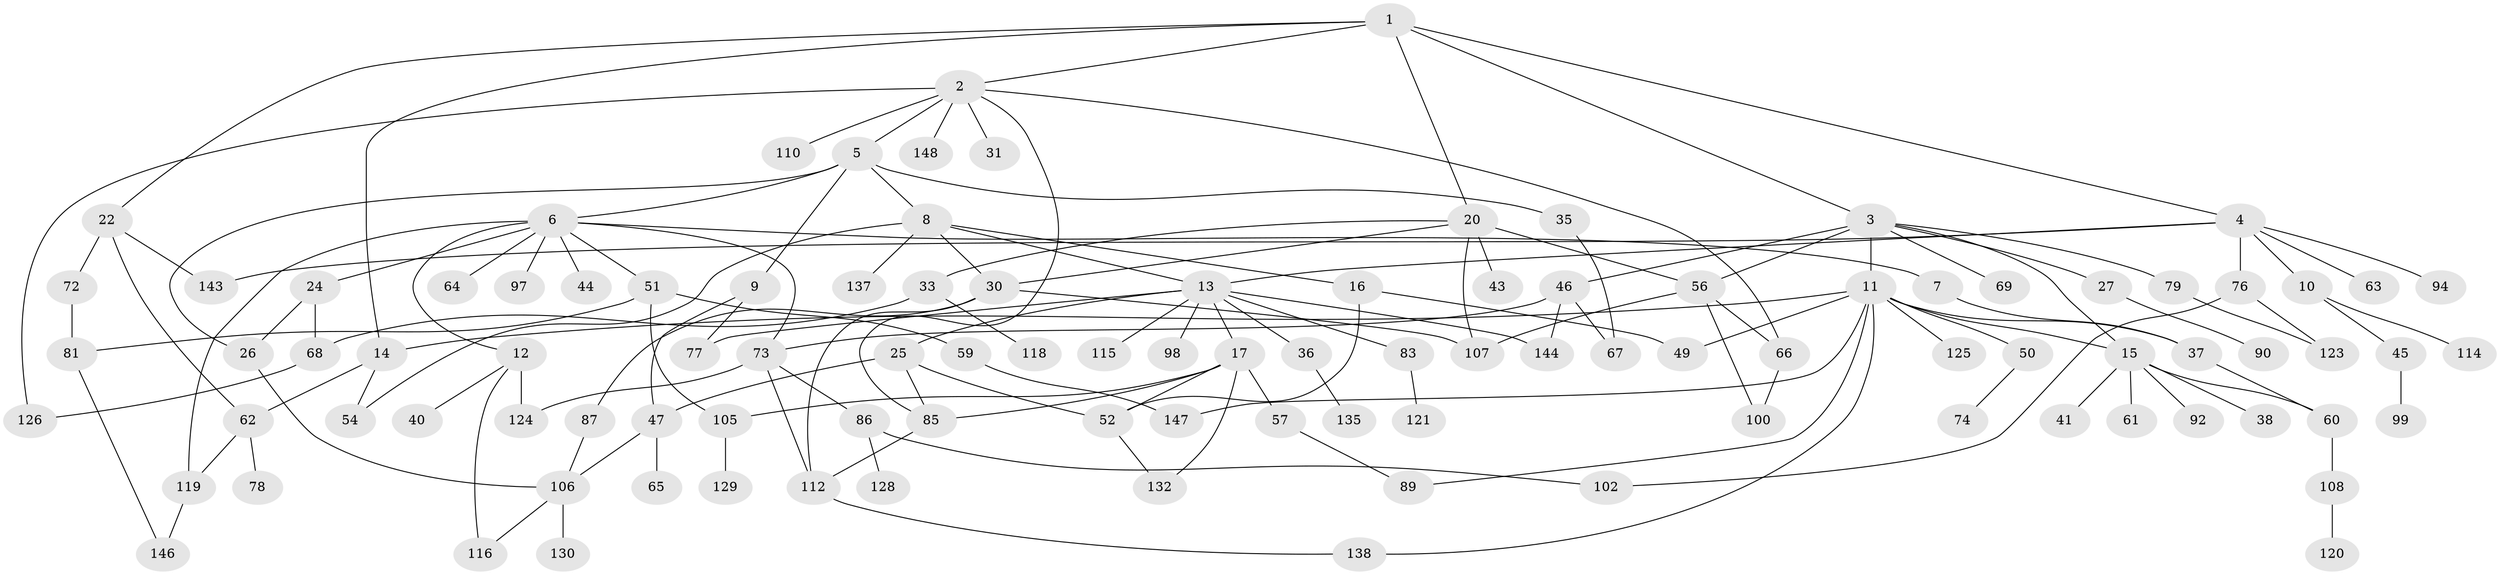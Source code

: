 // Generated by graph-tools (version 1.1) at 2025/23/03/03/25 07:23:34]
// undirected, 105 vertices, 147 edges
graph export_dot {
graph [start="1"]
  node [color=gray90,style=filled];
  1 [super="+21"];
  2 [super="+34"];
  3 [super="+55"];
  4 [super="+18"];
  5 [super="+95"];
  6 [super="+19"];
  7;
  8 [super="+70"];
  9 [super="+53"];
  10 [super="+48"];
  11 [super="+29"];
  12;
  13 [super="+28"];
  14 [super="+58"];
  15 [super="+23"];
  16 [super="+111"];
  17 [super="+103"];
  20 [super="+32"];
  22 [super="+71"];
  24;
  25 [super="+39"];
  26;
  27;
  30 [super="+117"];
  31 [super="+80"];
  33 [super="+84"];
  35;
  36 [super="+93"];
  37 [super="+42"];
  38;
  40;
  41;
  43;
  44;
  45;
  46 [super="+82"];
  47 [super="+131"];
  49;
  50;
  51 [super="+113"];
  52 [super="+88"];
  54;
  56 [super="+75"];
  57;
  59 [super="+96"];
  60 [super="+104"];
  61;
  62;
  63;
  64;
  65;
  66;
  67;
  68 [super="+142"];
  69;
  72 [super="+133"];
  73;
  74;
  76 [super="+91"];
  77;
  78;
  79;
  81;
  83;
  85;
  86;
  87;
  89 [super="+141"];
  90 [super="+101"];
  92 [super="+109"];
  94;
  97 [super="+145"];
  98;
  99 [super="+134"];
  100 [super="+140"];
  102;
  105;
  106 [super="+122"];
  107;
  108;
  110;
  112 [super="+136"];
  114;
  115;
  116 [super="+127"];
  118;
  119 [super="+139"];
  120;
  121;
  123;
  124;
  125;
  126;
  128;
  129;
  130;
  132;
  135;
  137;
  138;
  143;
  144;
  146;
  147;
  148;
  1 -- 2;
  1 -- 3;
  1 -- 4;
  1 -- 20;
  1 -- 22;
  1 -- 14;
  2 -- 5;
  2 -- 31;
  2 -- 85;
  2 -- 148;
  2 -- 110;
  2 -- 66;
  2 -- 126;
  3 -- 11;
  3 -- 15;
  3 -- 27;
  3 -- 46;
  3 -- 69;
  3 -- 56 [weight=2];
  3 -- 79;
  4 -- 10;
  4 -- 13;
  4 -- 63;
  4 -- 143;
  4 -- 94;
  4 -- 76;
  5 -- 6;
  5 -- 8;
  5 -- 9;
  5 -- 35;
  5 -- 26;
  6 -- 7;
  6 -- 12;
  6 -- 44;
  6 -- 51;
  6 -- 64;
  6 -- 97;
  6 -- 119;
  6 -- 24;
  6 -- 73;
  7 -- 37;
  8 -- 16;
  8 -- 30;
  8 -- 54;
  8 -- 137;
  8 -- 13;
  9 -- 77;
  9 -- 47;
  10 -- 45;
  10 -- 114;
  11 -- 14;
  11 -- 49;
  11 -- 50;
  11 -- 147;
  11 -- 138;
  11 -- 89;
  11 -- 125;
  11 -- 37;
  11 -- 15;
  12 -- 40;
  12 -- 116;
  12 -- 124;
  13 -- 17;
  13 -- 25;
  13 -- 98;
  13 -- 36;
  13 -- 77;
  13 -- 144;
  13 -- 115;
  13 -- 83;
  14 -- 62;
  14 -- 54;
  15 -- 41;
  15 -- 92;
  15 -- 38;
  15 -- 60;
  15 -- 61;
  16 -- 49;
  16 -- 52;
  17 -- 57;
  17 -- 85;
  17 -- 132;
  17 -- 105;
  17 -- 52;
  20 -- 33;
  20 -- 107;
  20 -- 43;
  20 -- 30;
  20 -- 56;
  22 -- 143;
  22 -- 62;
  22 -- 72;
  24 -- 26;
  24 -- 68;
  25 -- 47;
  25 -- 52;
  25 -- 85;
  26 -- 106;
  27 -- 90;
  30 -- 87;
  30 -- 112;
  30 -- 107;
  33 -- 68;
  33 -- 118;
  35 -- 67;
  36 -- 135;
  37 -- 60;
  45 -- 99;
  46 -- 73;
  46 -- 144;
  46 -- 67;
  47 -- 65;
  47 -- 106;
  50 -- 74;
  51 -- 59;
  51 -- 81;
  51 -- 105;
  52 -- 132;
  56 -- 107;
  56 -- 66;
  56 -- 100;
  57 -- 89;
  59 -- 147;
  60 -- 108;
  62 -- 78;
  62 -- 119;
  66 -- 100;
  68 -- 126;
  72 -- 81;
  73 -- 86;
  73 -- 124;
  73 -- 112;
  76 -- 123;
  76 -- 102;
  79 -- 123;
  81 -- 146;
  83 -- 121;
  85 -- 112;
  86 -- 128;
  86 -- 102;
  87 -- 106;
  105 -- 129;
  106 -- 130;
  106 -- 116;
  108 -- 120;
  112 -- 138;
  119 -- 146;
}
